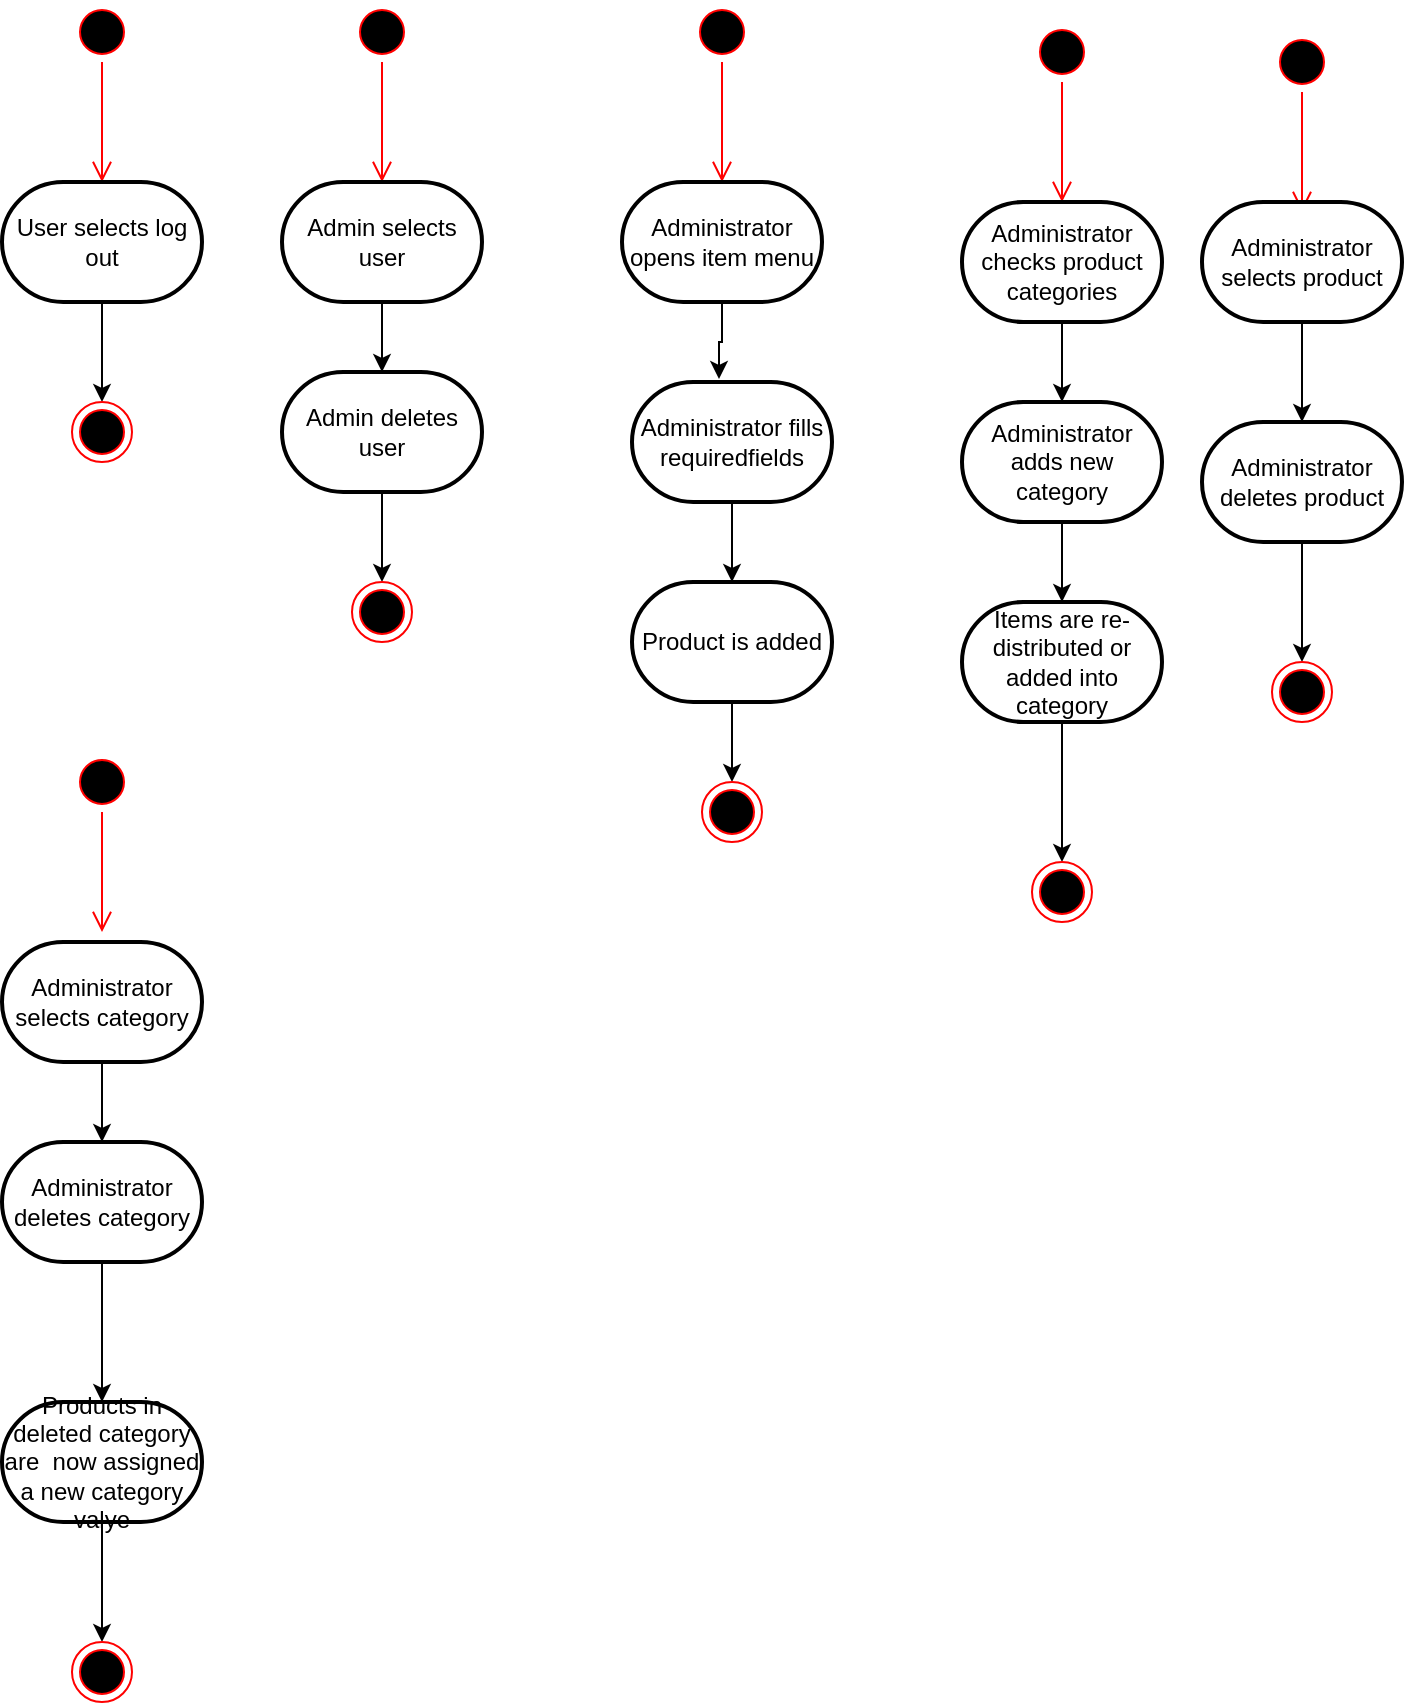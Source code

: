 <mxfile version="10.6.6" type="device"><diagram id="OpnbqNBoZ6grm6y5AJ61" name="Page-1"><mxGraphModel dx="1523" dy="814" grid="1" gridSize="10" guides="1" tooltips="1" connect="1" arrows="1" fold="1" page="1" pageScale="1" pageWidth="850" pageHeight="1100" math="0" shadow="0"><root><mxCell id="0"/><mxCell id="1" parent="0"/><mxCell id="NudJ17XlTC0uHq6rqQ3s-1" value="" style="ellipse;html=1;shape=startState;fillColor=#000000;strokeColor=#ff0000;" vertex="1" parent="1"><mxGeometry x="60" y="50" width="30" height="30" as="geometry"/></mxCell><mxCell id="NudJ17XlTC0uHq6rqQ3s-2" value="" style="edgeStyle=orthogonalEdgeStyle;html=1;verticalAlign=bottom;endArrow=open;endSize=8;strokeColor=#ff0000;" edge="1" source="NudJ17XlTC0uHq6rqQ3s-1" parent="1"><mxGeometry relative="1" as="geometry"><mxPoint x="75" y="140" as="targetPoint"/></mxGeometry></mxCell><mxCell id="NudJ17XlTC0uHq6rqQ3s-5" style="edgeStyle=orthogonalEdgeStyle;rounded=0;orthogonalLoop=1;jettySize=auto;html=1;" edge="1" parent="1" source="NudJ17XlTC0uHq6rqQ3s-3" target="NudJ17XlTC0uHq6rqQ3s-4"><mxGeometry relative="1" as="geometry"/></mxCell><mxCell id="NudJ17XlTC0uHq6rqQ3s-3" value="User selects log out" style="strokeWidth=2;html=1;shape=mxgraph.flowchart.terminator;whiteSpace=wrap;" vertex="1" parent="1"><mxGeometry x="25" y="140" width="100" height="60" as="geometry"/></mxCell><mxCell id="NudJ17XlTC0uHq6rqQ3s-4" value="" style="ellipse;html=1;shape=endState;fillColor=#000000;strokeColor=#ff0000;" vertex="1" parent="1"><mxGeometry x="60" y="250" width="30" height="30" as="geometry"/></mxCell><mxCell id="NudJ17XlTC0uHq6rqQ3s-7" value="" style="ellipse;html=1;shape=startState;fillColor=#000000;strokeColor=#ff0000;" vertex="1" parent="1"><mxGeometry x="200" y="50" width="30" height="30" as="geometry"/></mxCell><mxCell id="NudJ17XlTC0uHq6rqQ3s-8" value="" style="edgeStyle=orthogonalEdgeStyle;html=1;verticalAlign=bottom;endArrow=open;endSize=8;strokeColor=#ff0000;" edge="1" source="NudJ17XlTC0uHq6rqQ3s-7" parent="1"><mxGeometry relative="1" as="geometry"><mxPoint x="215" y="140" as="targetPoint"/></mxGeometry></mxCell><mxCell id="NudJ17XlTC0uHq6rqQ3s-11" style="edgeStyle=orthogonalEdgeStyle;rounded=0;orthogonalLoop=1;jettySize=auto;html=1;entryX=0.5;entryY=0;entryDx=0;entryDy=0;entryPerimeter=0;" edge="1" parent="1" source="NudJ17XlTC0uHq6rqQ3s-9" target="NudJ17XlTC0uHq6rqQ3s-10"><mxGeometry relative="1" as="geometry"/></mxCell><mxCell id="NudJ17XlTC0uHq6rqQ3s-9" value="Admin selects user" style="strokeWidth=2;html=1;shape=mxgraph.flowchart.terminator;whiteSpace=wrap;" vertex="1" parent="1"><mxGeometry x="165" y="140" width="100" height="60" as="geometry"/></mxCell><mxCell id="NudJ17XlTC0uHq6rqQ3s-13" style="edgeStyle=orthogonalEdgeStyle;rounded=0;orthogonalLoop=1;jettySize=auto;html=1;entryX=0.5;entryY=0;entryDx=0;entryDy=0;" edge="1" parent="1" source="NudJ17XlTC0uHq6rqQ3s-10" target="NudJ17XlTC0uHq6rqQ3s-12"><mxGeometry relative="1" as="geometry"/></mxCell><mxCell id="NudJ17XlTC0uHq6rqQ3s-10" value="Admin deletes user" style="strokeWidth=2;html=1;shape=mxgraph.flowchart.terminator;whiteSpace=wrap;" vertex="1" parent="1"><mxGeometry x="165" y="235" width="100" height="60" as="geometry"/></mxCell><mxCell id="NudJ17XlTC0uHq6rqQ3s-12" value="" style="ellipse;html=1;shape=endState;fillColor=#000000;strokeColor=#ff0000;" vertex="1" parent="1"><mxGeometry x="200" y="340" width="30" height="30" as="geometry"/></mxCell><mxCell id="NudJ17XlTC0uHq6rqQ3s-18" value="" style="ellipse;html=1;shape=startState;fillColor=#000000;strokeColor=#ff0000;" vertex="1" parent="1"><mxGeometry x="370" y="50" width="30" height="30" as="geometry"/></mxCell><mxCell id="NudJ17XlTC0uHq6rqQ3s-19" value="" style="edgeStyle=orthogonalEdgeStyle;html=1;verticalAlign=bottom;endArrow=open;endSize=8;strokeColor=#ff0000;" edge="1" source="NudJ17XlTC0uHq6rqQ3s-18" parent="1"><mxGeometry relative="1" as="geometry"><mxPoint x="385" y="140" as="targetPoint"/></mxGeometry></mxCell><mxCell id="NudJ17XlTC0uHq6rqQ3s-24" style="edgeStyle=orthogonalEdgeStyle;rounded=0;orthogonalLoop=1;jettySize=auto;html=1;entryX=0.435;entryY=-0.025;entryDx=0;entryDy=0;entryPerimeter=0;" edge="1" parent="1" source="NudJ17XlTC0uHq6rqQ3s-20" target="NudJ17XlTC0uHq6rqQ3s-21"><mxGeometry relative="1" as="geometry"/></mxCell><mxCell id="NudJ17XlTC0uHq6rqQ3s-20" value="Administrator opens item menu" style="strokeWidth=2;html=1;shape=mxgraph.flowchart.terminator;whiteSpace=wrap;" vertex="1" parent="1"><mxGeometry x="335" y="140" width="100" height="60" as="geometry"/></mxCell><mxCell id="NudJ17XlTC0uHq6rqQ3s-25" style="edgeStyle=orthogonalEdgeStyle;rounded=0;orthogonalLoop=1;jettySize=auto;html=1;entryX=0.5;entryY=0;entryDx=0;entryDy=0;entryPerimeter=0;" edge="1" parent="1" source="NudJ17XlTC0uHq6rqQ3s-21" target="NudJ17XlTC0uHq6rqQ3s-22"><mxGeometry relative="1" as="geometry"/></mxCell><mxCell id="NudJ17XlTC0uHq6rqQ3s-21" value="Administrator fills requiredfields" style="strokeWidth=2;html=1;shape=mxgraph.flowchart.terminator;whiteSpace=wrap;" vertex="1" parent="1"><mxGeometry x="340" y="240" width="100" height="60" as="geometry"/></mxCell><mxCell id="NudJ17XlTC0uHq6rqQ3s-26" style="edgeStyle=orthogonalEdgeStyle;rounded=0;orthogonalLoop=1;jettySize=auto;html=1;" edge="1" parent="1" source="NudJ17XlTC0uHq6rqQ3s-22" target="NudJ17XlTC0uHq6rqQ3s-23"><mxGeometry relative="1" as="geometry"/></mxCell><mxCell id="NudJ17XlTC0uHq6rqQ3s-22" value="Product is added" style="strokeWidth=2;html=1;shape=mxgraph.flowchart.terminator;whiteSpace=wrap;" vertex="1" parent="1"><mxGeometry x="340" y="340" width="100" height="60" as="geometry"/></mxCell><mxCell id="NudJ17XlTC0uHq6rqQ3s-23" value="" style="ellipse;html=1;shape=endState;fillColor=#000000;strokeColor=#ff0000;" vertex="1" parent="1"><mxGeometry x="375" y="440" width="30" height="30" as="geometry"/></mxCell><mxCell id="NudJ17XlTC0uHq6rqQ3s-27" value="" style="ellipse;html=1;shape=startState;fillColor=#000000;strokeColor=#ff0000;" vertex="1" parent="1"><mxGeometry x="540" y="60" width="30" height="30" as="geometry"/></mxCell><mxCell id="NudJ17XlTC0uHq6rqQ3s-28" value="" style="edgeStyle=orthogonalEdgeStyle;html=1;verticalAlign=bottom;endArrow=open;endSize=8;strokeColor=#ff0000;" edge="1" source="NudJ17XlTC0uHq6rqQ3s-27" parent="1"><mxGeometry relative="1" as="geometry"><mxPoint x="555" y="150" as="targetPoint"/></mxGeometry></mxCell><mxCell id="NudJ17XlTC0uHq6rqQ3s-31" style="edgeStyle=orthogonalEdgeStyle;rounded=0;orthogonalLoop=1;jettySize=auto;html=1;entryX=0.5;entryY=0;entryDx=0;entryDy=0;entryPerimeter=0;" edge="1" parent="1" source="NudJ17XlTC0uHq6rqQ3s-29" target="NudJ17XlTC0uHq6rqQ3s-30"><mxGeometry relative="1" as="geometry"/></mxCell><mxCell id="NudJ17XlTC0uHq6rqQ3s-29" value="Administrator checks product categories" style="strokeWidth=2;html=1;shape=mxgraph.flowchart.terminator;whiteSpace=wrap;" vertex="1" parent="1"><mxGeometry x="505" y="150" width="100" height="60" as="geometry"/></mxCell><mxCell id="NudJ17XlTC0uHq6rqQ3s-33" style="edgeStyle=orthogonalEdgeStyle;rounded=0;orthogonalLoop=1;jettySize=auto;html=1;entryX=0.5;entryY=0;entryDx=0;entryDy=0;entryPerimeter=0;" edge="1" parent="1" source="NudJ17XlTC0uHq6rqQ3s-30" target="NudJ17XlTC0uHq6rqQ3s-32"><mxGeometry relative="1" as="geometry"/></mxCell><mxCell id="NudJ17XlTC0uHq6rqQ3s-30" value="Administrator adds new category" style="strokeWidth=2;html=1;shape=mxgraph.flowchart.terminator;whiteSpace=wrap;" vertex="1" parent="1"><mxGeometry x="505" y="250" width="100" height="60" as="geometry"/></mxCell><mxCell id="NudJ17XlTC0uHq6rqQ3s-35" style="edgeStyle=orthogonalEdgeStyle;rounded=0;orthogonalLoop=1;jettySize=auto;html=1;entryX=0.5;entryY=0;entryDx=0;entryDy=0;" edge="1" parent="1" source="NudJ17XlTC0uHq6rqQ3s-32" target="NudJ17XlTC0uHq6rqQ3s-34"><mxGeometry relative="1" as="geometry"/></mxCell><mxCell id="NudJ17XlTC0uHq6rqQ3s-32" value="Items are re-distributed or added into category" style="strokeWidth=2;html=1;shape=mxgraph.flowchart.terminator;whiteSpace=wrap;" vertex="1" parent="1"><mxGeometry x="505" y="350" width="100" height="60" as="geometry"/></mxCell><mxCell id="NudJ17XlTC0uHq6rqQ3s-34" value="" style="ellipse;html=1;shape=endState;fillColor=#000000;strokeColor=#ff0000;" vertex="1" parent="1"><mxGeometry x="540" y="480" width="30" height="30" as="geometry"/></mxCell><mxCell id="NudJ17XlTC0uHq6rqQ3s-36" value="" style="ellipse;html=1;shape=startState;fillColor=#000000;strokeColor=#ff0000;" vertex="1" parent="1"><mxGeometry x="660" y="65" width="30" height="30" as="geometry"/></mxCell><mxCell id="NudJ17XlTC0uHq6rqQ3s-37" value="" style="edgeStyle=orthogonalEdgeStyle;html=1;verticalAlign=bottom;endArrow=open;endSize=8;strokeColor=#ff0000;" edge="1" source="NudJ17XlTC0uHq6rqQ3s-36" parent="1"><mxGeometry relative="1" as="geometry"><mxPoint x="675" y="155" as="targetPoint"/></mxGeometry></mxCell><mxCell id="NudJ17XlTC0uHq6rqQ3s-40" style="edgeStyle=orthogonalEdgeStyle;rounded=0;orthogonalLoop=1;jettySize=auto;html=1;entryX=0.5;entryY=0;entryDx=0;entryDy=0;entryPerimeter=0;" edge="1" parent="1" source="NudJ17XlTC0uHq6rqQ3s-38" target="NudJ17XlTC0uHq6rqQ3s-39"><mxGeometry relative="1" as="geometry"/></mxCell><mxCell id="NudJ17XlTC0uHq6rqQ3s-38" value="Administrator selects product" style="strokeWidth=2;html=1;shape=mxgraph.flowchart.terminator;whiteSpace=wrap;" vertex="1" parent="1"><mxGeometry x="625" y="150" width="100" height="60" as="geometry"/></mxCell><mxCell id="NudJ17XlTC0uHq6rqQ3s-42" style="edgeStyle=orthogonalEdgeStyle;rounded=0;orthogonalLoop=1;jettySize=auto;html=1;" edge="1" parent="1" source="NudJ17XlTC0uHq6rqQ3s-39" target="NudJ17XlTC0uHq6rqQ3s-41"><mxGeometry relative="1" as="geometry"/></mxCell><mxCell id="NudJ17XlTC0uHq6rqQ3s-39" value="Administrator deletes product" style="strokeWidth=2;html=1;shape=mxgraph.flowchart.terminator;whiteSpace=wrap;" vertex="1" parent="1"><mxGeometry x="625" y="260" width="100" height="60" as="geometry"/></mxCell><mxCell id="NudJ17XlTC0uHq6rqQ3s-41" value="" style="ellipse;html=1;shape=endState;fillColor=#000000;strokeColor=#ff0000;" vertex="1" parent="1"><mxGeometry x="660" y="380" width="30" height="30" as="geometry"/></mxCell><mxCell id="NudJ17XlTC0uHq6rqQ3s-43" value="" style="ellipse;html=1;shape=startState;fillColor=#000000;strokeColor=#ff0000;" vertex="1" parent="1"><mxGeometry x="60" y="425" width="30" height="30" as="geometry"/></mxCell><mxCell id="NudJ17XlTC0uHq6rqQ3s-44" value="" style="edgeStyle=orthogonalEdgeStyle;html=1;verticalAlign=bottom;endArrow=open;endSize=8;strokeColor=#ff0000;" edge="1" source="NudJ17XlTC0uHq6rqQ3s-43" parent="1"><mxGeometry relative="1" as="geometry"><mxPoint x="75" y="515" as="targetPoint"/></mxGeometry></mxCell><mxCell id="NudJ17XlTC0uHq6rqQ3s-47" style="edgeStyle=orthogonalEdgeStyle;rounded=0;orthogonalLoop=1;jettySize=auto;html=1;entryX=0.5;entryY=0;entryDx=0;entryDy=0;entryPerimeter=0;" edge="1" parent="1" source="NudJ17XlTC0uHq6rqQ3s-45" target="NudJ17XlTC0uHq6rqQ3s-46"><mxGeometry relative="1" as="geometry"/></mxCell><mxCell id="NudJ17XlTC0uHq6rqQ3s-45" value="Administrator selects category" style="strokeWidth=2;html=1;shape=mxgraph.flowchart.terminator;whiteSpace=wrap;" vertex="1" parent="1"><mxGeometry x="25" y="520" width="100" height="60" as="geometry"/></mxCell><mxCell id="NudJ17XlTC0uHq6rqQ3s-49" style="edgeStyle=orthogonalEdgeStyle;rounded=0;orthogonalLoop=1;jettySize=auto;html=1;entryX=0.5;entryY=0;entryDx=0;entryDy=0;entryPerimeter=0;" edge="1" parent="1" source="NudJ17XlTC0uHq6rqQ3s-46" target="NudJ17XlTC0uHq6rqQ3s-48"><mxGeometry relative="1" as="geometry"/></mxCell><mxCell id="NudJ17XlTC0uHq6rqQ3s-46" value="Administrator deletes category" style="strokeWidth=2;html=1;shape=mxgraph.flowchart.terminator;whiteSpace=wrap;" vertex="1" parent="1"><mxGeometry x="25" y="620" width="100" height="60" as="geometry"/></mxCell><mxCell id="NudJ17XlTC0uHq6rqQ3s-51" style="edgeStyle=orthogonalEdgeStyle;rounded=0;orthogonalLoop=1;jettySize=auto;html=1;" edge="1" parent="1" source="NudJ17XlTC0uHq6rqQ3s-48" target="NudJ17XlTC0uHq6rqQ3s-50"><mxGeometry relative="1" as="geometry"/></mxCell><mxCell id="NudJ17XlTC0uHq6rqQ3s-48" value="Products in deleted category are&amp;nbsp; now assigned a new category valye" style="strokeWidth=2;html=1;shape=mxgraph.flowchart.terminator;whiteSpace=wrap;" vertex="1" parent="1"><mxGeometry x="25" y="750" width="100" height="60" as="geometry"/></mxCell><mxCell id="NudJ17XlTC0uHq6rqQ3s-50" value="" style="ellipse;html=1;shape=endState;fillColor=#000000;strokeColor=#ff0000;" vertex="1" parent="1"><mxGeometry x="60" y="870" width="30" height="30" as="geometry"/></mxCell></root></mxGraphModel></diagram></mxfile>